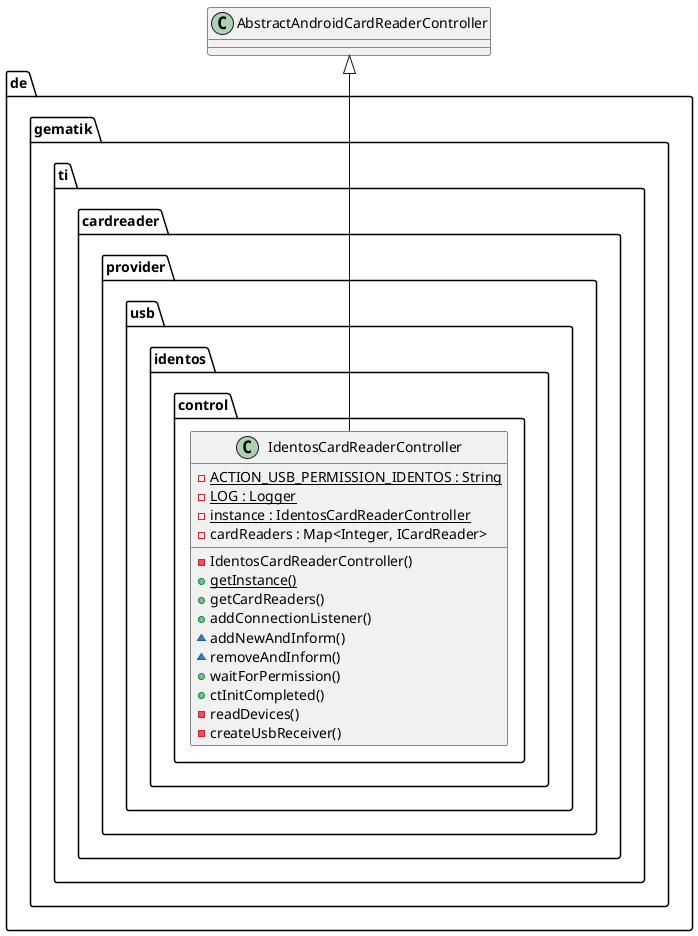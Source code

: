 @startuml

    package de.gematik.ti.cardreader.provider.usb.identos.control {
      class IdentosCardReaderController {
          {static} - ACTION_USB_PERMISSION_IDENTOS : String
          {static} - LOG : Logger
          {static} - instance : IdentosCardReaderController
          - cardReaders : Map<Integer, ICardReader>
          - IdentosCardReaderController()
          {static} + getInstance()
          + getCardReaders()
          + addConnectionListener()
          ~ addNewAndInform()
          ~ removeAndInform()
          + waitForPermission()
          + ctInitCompleted()
          - readDevices()
          - createUsbReceiver()
      }
    }

  IdentosCardReaderController -up-|> AbstractAndroidCardReaderController

@enduml
